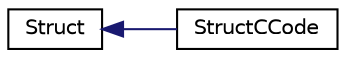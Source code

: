 digraph G
{
  edge [fontname="Helvetica",fontsize="10",labelfontname="Helvetica",labelfontsize="10"];
  node [fontname="Helvetica",fontsize="10",shape=record];
  rankdir="LR";
  Node1 [label="Struct",height=0.2,width=0.4,color="black", fillcolor="white", style="filled",URL="$classevent__rpcgen_1_1_struct.html"];
  Node1 -> Node2 [dir="back",color="midnightblue",fontsize="10",style="solid",fontname="Helvetica"];
  Node2 [label="StructCCode",height=0.2,width=0.4,color="black", fillcolor="white", style="filled",URL="$classevent__rpcgen_1_1_struct_c_code.html"];
}
